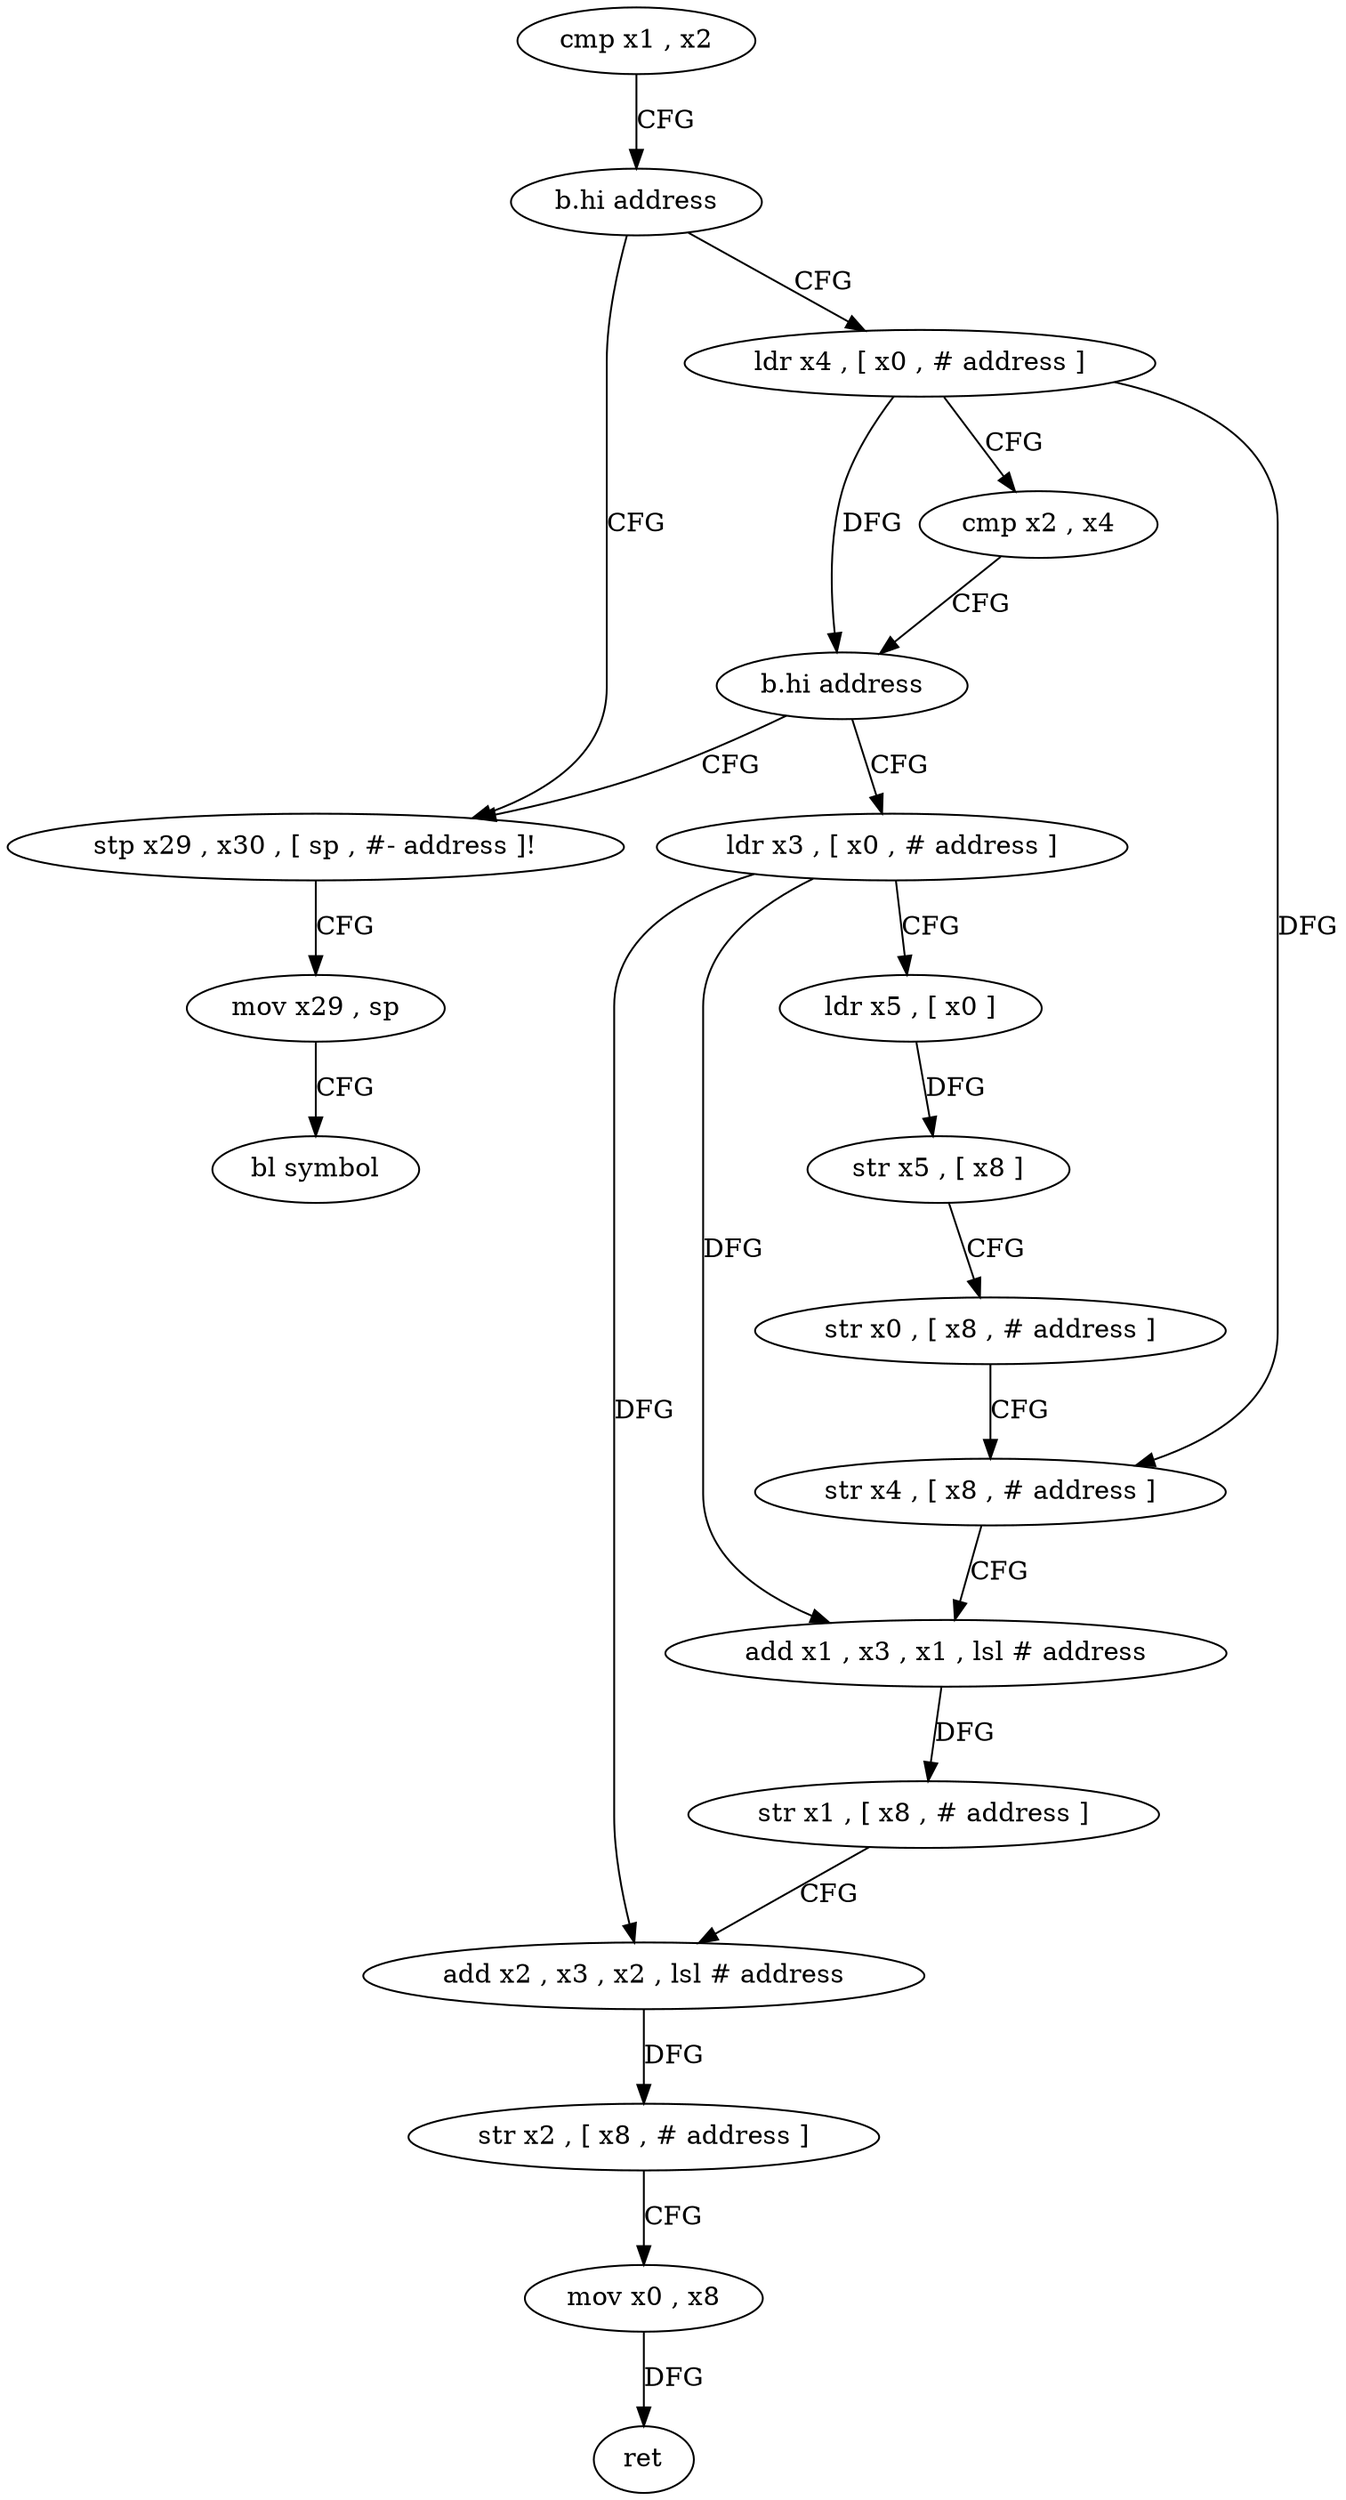 digraph "func" {
"152968" [label = "cmp x1 , x2" ]
"152972" [label = "b.hi address" ]
"153032" [label = "stp x29 , x30 , [ sp , #- address ]!" ]
"152976" [label = "ldr x4 , [ x0 , # address ]" ]
"153036" [label = "mov x29 , sp" ]
"153040" [label = "bl symbol" ]
"152980" [label = "cmp x2 , x4" ]
"152984" [label = "b.hi address" ]
"152988" [label = "ldr x3 , [ x0 , # address ]" ]
"152992" [label = "ldr x5 , [ x0 ]" ]
"152996" [label = "str x5 , [ x8 ]" ]
"153000" [label = "str x0 , [ x8 , # address ]" ]
"153004" [label = "str x4 , [ x8 , # address ]" ]
"153008" [label = "add x1 , x3 , x1 , lsl # address" ]
"153012" [label = "str x1 , [ x8 , # address ]" ]
"153016" [label = "add x2 , x3 , x2 , lsl # address" ]
"153020" [label = "str x2 , [ x8 , # address ]" ]
"153024" [label = "mov x0 , x8" ]
"153028" [label = "ret" ]
"152968" -> "152972" [ label = "CFG" ]
"152972" -> "153032" [ label = "CFG" ]
"152972" -> "152976" [ label = "CFG" ]
"153032" -> "153036" [ label = "CFG" ]
"152976" -> "152980" [ label = "CFG" ]
"152976" -> "152984" [ label = "DFG" ]
"152976" -> "153004" [ label = "DFG" ]
"153036" -> "153040" [ label = "CFG" ]
"152980" -> "152984" [ label = "CFG" ]
"152984" -> "153032" [ label = "CFG" ]
"152984" -> "152988" [ label = "CFG" ]
"152988" -> "152992" [ label = "CFG" ]
"152988" -> "153008" [ label = "DFG" ]
"152988" -> "153016" [ label = "DFG" ]
"152992" -> "152996" [ label = "DFG" ]
"152996" -> "153000" [ label = "CFG" ]
"153000" -> "153004" [ label = "CFG" ]
"153004" -> "153008" [ label = "CFG" ]
"153008" -> "153012" [ label = "DFG" ]
"153012" -> "153016" [ label = "CFG" ]
"153016" -> "153020" [ label = "DFG" ]
"153020" -> "153024" [ label = "CFG" ]
"153024" -> "153028" [ label = "DFG" ]
}
